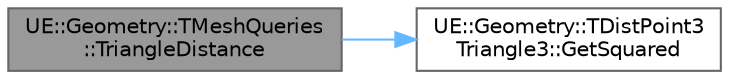 digraph "UE::Geometry::TMeshQueries::TriangleDistance"
{
 // INTERACTIVE_SVG=YES
 // LATEX_PDF_SIZE
  bgcolor="transparent";
  edge [fontname=Helvetica,fontsize=10,labelfontname=Helvetica,labelfontsize=10];
  node [fontname=Helvetica,fontsize=10,shape=box,height=0.2,width=0.4];
  rankdir="LR";
  Node1 [id="Node000001",label="UE::Geometry::TMeshQueries\l::TriangleDistance",height=0.2,width=0.4,color="gray40", fillcolor="grey60", style="filled", fontcolor="black",tooltip="construct a DistPoint3Triangle3 object for a Mesh triangle"];
  Node1 -> Node2 [id="edge1_Node000001_Node000002",color="steelblue1",style="solid",tooltip=" "];
  Node2 [id="Node000002",label="UE::Geometry::TDistPoint3\lTriangle3::GetSquared",height=0.2,width=0.4,color="grey40", fillcolor="white", style="filled",URL="$d1/d14/classUE_1_1Geometry_1_1TDistPoint3Triangle3.html#ae55c0182a55551f70de26998d4e7b455",tooltip=" "];
}
